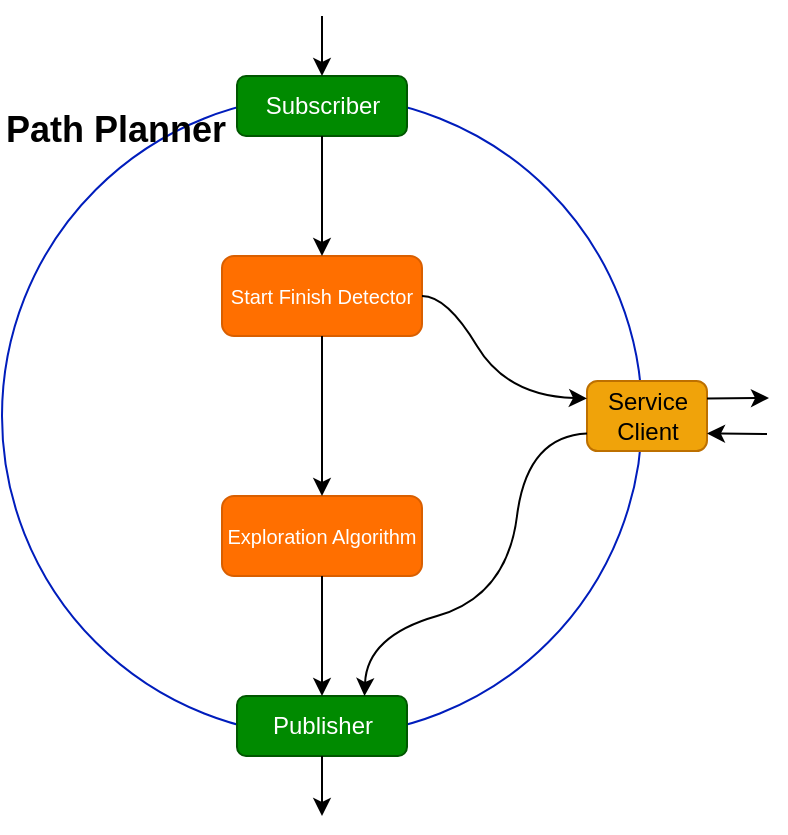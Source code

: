 <mxfile version="18.0.1" type="device"><diagram id="7dq1JJc_gvja--6DrNi7" name="Page-1"><mxGraphModel dx="1956" dy="887" grid="1" gridSize="10" guides="1" tooltips="1" connect="1" arrows="1" fold="1" page="1" pageScale="1" pageWidth="850" pageHeight="1100" math="0" shadow="0"><root><mxCell id="0"/><mxCell id="1" parent="0"/><mxCell id="fkswdxt98E8rzYGHj3Ck-35" value="Path Planner" style="ellipse;whiteSpace=wrap;html=1;aspect=fixed;fontSize=18;fontStyle=1;fillColor=none;strokeColor=#001DBC;fontColor=#000000;align=left;verticalAlign=top;" parent="1" vertex="1"><mxGeometry x="-617" y="390" width="320" height="320" as="geometry"/></mxCell><mxCell id="fkswdxt98E8rzYGHj3Ck-37" value="Start Finish Detector" style="rounded=1;whiteSpace=wrap;html=1;sketch=0;fontSize=10;fillColor=#FF6F00;strokeColor=#D95F00;fontColor=#FFFFFF;" parent="1" vertex="1"><mxGeometry x="-507" y="470" width="100" height="40" as="geometry"/></mxCell><mxCell id="fkswdxt98E8rzYGHj3Ck-38" value="Subscriber" style="rounded=1;whiteSpace=wrap;html=1;fontSize=12;fillColor=#008a00;strokeColor=#005700;fontColor=#ffffff;fontStyle=0" parent="1" vertex="1"><mxGeometry x="-499.5" y="380" width="85" height="30" as="geometry"/></mxCell><mxCell id="fkswdxt98E8rzYGHj3Ck-39" value="Exploration Algorithm" style="rounded=1;whiteSpace=wrap;html=1;sketch=0;fontSize=10;fillColor=#FF6F00;strokeColor=#D95F00;fontColor=#FFFFFF;" parent="1" vertex="1"><mxGeometry x="-507" y="590" width="100" height="40" as="geometry"/></mxCell><mxCell id="fkswdxt98E8rzYGHj3Ck-40" value="Service&lt;br style=&quot;font-size: 12px;&quot;&gt;Client" style="rounded=1;whiteSpace=wrap;html=1;fontSize=12;verticalAlign=middle;fillColor=#f0a30a;fontColor=#000000;strokeColor=#BD7000;" parent="1" vertex="1"><mxGeometry x="-324.5" y="532.5" width="60" height="35" as="geometry"/></mxCell><mxCell id="fkswdxt98E8rzYGHj3Ck-41" value="Publisher" style="rounded=1;whiteSpace=wrap;html=1;fontSize=12;fillColor=#008a00;strokeColor=#005700;fontColor=#ffffff;fontStyle=0" parent="1" vertex="1"><mxGeometry x="-499.5" y="690" width="85" height="30" as="geometry"/></mxCell><mxCell id="fkswdxt98E8rzYGHj3Ck-42" value="" style="endArrow=classic;html=1;rounded=0;fontSize=10;fontColor=#FFFFFF;entryX=0.5;entryY=0;entryDx=0;entryDy=0;exitX=0.5;exitY=1;exitDx=0;exitDy=0;" parent="1" source="fkswdxt98E8rzYGHj3Ck-38" target="fkswdxt98E8rzYGHj3Ck-37" edge="1"><mxGeometry width="50" height="50" relative="1" as="geometry"><mxPoint x="-337" y="400" as="sourcePoint"/><mxPoint x="-287" y="350" as="targetPoint"/></mxGeometry></mxCell><mxCell id="fkswdxt98E8rzYGHj3Ck-43" value="" style="endArrow=classic;html=1;rounded=0;fontSize=10;fontColor=#FFFFFF;entryX=0.5;entryY=0;entryDx=0;entryDy=0;exitX=0.5;exitY=1;exitDx=0;exitDy=0;" parent="1" source="fkswdxt98E8rzYGHj3Ck-37" target="fkswdxt98E8rzYGHj3Ck-39" edge="1"><mxGeometry width="50" height="50" relative="1" as="geometry"><mxPoint x="-447" y="420" as="sourcePoint"/><mxPoint x="-447" y="440" as="targetPoint"/></mxGeometry></mxCell><mxCell id="fkswdxt98E8rzYGHj3Ck-44" value="" style="endArrow=classic;html=1;fontSize=10;fontColor=#FFFFFF;entryX=0;entryY=0.25;entryDx=0;entryDy=0;exitX=1;exitY=0.5;exitDx=0;exitDy=0;curved=1;" parent="1" source="fkswdxt98E8rzYGHj3Ck-37" target="fkswdxt98E8rzYGHj3Ck-40" edge="1"><mxGeometry width="50" height="50" relative="1" as="geometry"><mxPoint x="-457" y="480" as="sourcePoint"/><mxPoint x="-337" y="460" as="targetPoint"/><Array as="points"><mxPoint x="-394.5" y="490"/><mxPoint x="-364.5" y="540"/></Array></mxGeometry></mxCell><mxCell id="fkswdxt98E8rzYGHj3Ck-45" value="" style="endArrow=classic;html=1;rounded=0;fontSize=10;fontColor=#FFFFFF;entryX=0.5;entryY=0;entryDx=0;entryDy=0;" parent="1" target="fkswdxt98E8rzYGHj3Ck-38" edge="1"><mxGeometry width="50" height="50" relative="1" as="geometry"><mxPoint x="-457" y="350" as="sourcePoint"/><mxPoint x="-417" y="300" as="targetPoint"/></mxGeometry></mxCell><mxCell id="fkswdxt98E8rzYGHj3Ck-46" value="" style="endArrow=classic;html=1;rounded=0;fontSize=10;fontColor=#FFFFFF;exitX=0.5;exitY=1;exitDx=0;exitDy=0;" parent="1" source="fkswdxt98E8rzYGHj3Ck-41" edge="1"><mxGeometry width="50" height="50" relative="1" as="geometry"><mxPoint x="-517" y="810" as="sourcePoint"/><mxPoint x="-457" y="750" as="targetPoint"/></mxGeometry></mxCell><mxCell id="fkswdxt98E8rzYGHj3Ck-59" value="" style="endArrow=classic;html=1;rounded=0;fontSize=10;fontColor=#FFFFFF;exitX=1;exitY=0.25;exitDx=0;exitDy=0;" parent="1" source="fkswdxt98E8rzYGHj3Ck-40" edge="1"><mxGeometry width="50" height="50" relative="1" as="geometry"><mxPoint x="-264.5" y="550" as="sourcePoint"/><mxPoint x="-233.5" y="541" as="targetPoint"/></mxGeometry></mxCell><mxCell id="fkswdxt98E8rzYGHj3Ck-63" value="" style="endArrow=classic;html=1;rounded=0;fontSize=10;fontColor=#FFFFFF;entryX=1;entryY=0.75;entryDx=0;entryDy=0;" parent="1" target="fkswdxt98E8rzYGHj3Ck-40" edge="1"><mxGeometry width="50" height="50" relative="1" as="geometry"><mxPoint x="-234.5" y="559" as="sourcePoint"/><mxPoint x="-244.5" y="511" as="targetPoint"/></mxGeometry></mxCell><mxCell id="fkswdxt98E8rzYGHj3Ck-65" value="" style="endArrow=classic;html=1;fontSize=10;fontColor=#FFFFFF;curved=1;entryX=0.75;entryY=0;entryDx=0;entryDy=0;exitX=0;exitY=0.75;exitDx=0;exitDy=0;" parent="1" source="fkswdxt98E8rzYGHj3Ck-40" target="fkswdxt98E8rzYGHj3Ck-41" edge="1"><mxGeometry width="50" height="50" relative="1" as="geometry"><mxPoint x="-374.5" y="600" as="sourcePoint"/><mxPoint x="-324.5" y="550" as="targetPoint"/><Array as="points"><mxPoint x="-354.5" y="560"/><mxPoint x="-364.5" y="640"/><mxPoint x="-434.5" y="660"/></Array></mxGeometry></mxCell><mxCell id="fkswdxt98E8rzYGHj3Ck-66" value="" style="endArrow=classic;html=1;fontSize=10;fontColor=#FFFFFF;curved=1;entryX=0.5;entryY=0;entryDx=0;entryDy=0;exitX=0.5;exitY=1;exitDx=0;exitDy=0;" parent="1" source="fkswdxt98E8rzYGHj3Ck-39" target="fkswdxt98E8rzYGHj3Ck-41" edge="1"><mxGeometry width="50" height="50" relative="1" as="geometry"><mxPoint x="-534.5" y="650" as="sourcePoint"/><mxPoint x="-484.5" y="600" as="targetPoint"/></mxGeometry></mxCell></root></mxGraphModel></diagram></mxfile>